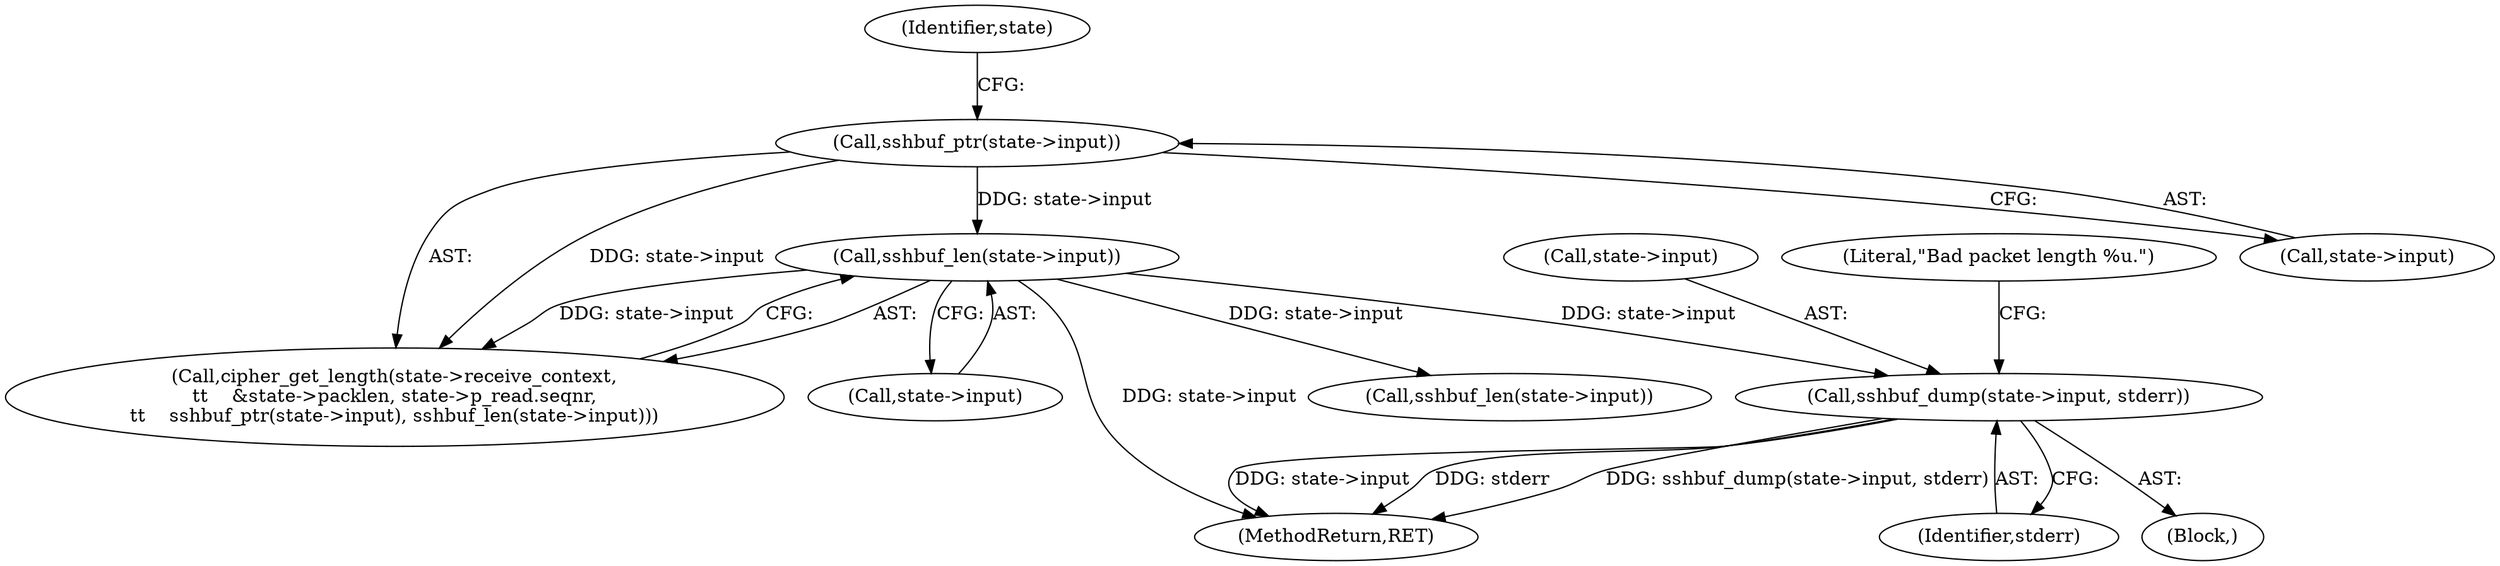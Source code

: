 digraph "0_mindrot_28652bca29046f62c7045e933e6b931de1d16737_0@pointer" {
"1000298" [label="(Call,sshbuf_dump(state->input, stderr))"];
"1000276" [label="(Call,sshbuf_len(state->input))"];
"1000272" [label="(Call,sshbuf_ptr(state->input))"];
"1000259" [label="(Call,cipher_get_length(state->receive_context,\n\t\t    &state->packlen, state->p_read.seqnr,\n\t\t    sshbuf_ptr(state->input), sshbuf_len(state->input)))"];
"1000298" [label="(Call,sshbuf_dump(state->input, stderr))"];
"1000278" [label="(Identifier,state)"];
"1000297" [label="(Block,)"];
"1000302" [label="(Identifier,stderr)"];
"1001011" [label="(MethodReturn,RET)"];
"1000299" [label="(Call,state->input)"];
"1000277" [label="(Call,state->input)"];
"1000504" [label="(Call,sshbuf_len(state->input))"];
"1000304" [label="(Literal,\"Bad packet length %u.\")"];
"1000273" [label="(Call,state->input)"];
"1000272" [label="(Call,sshbuf_ptr(state->input))"];
"1000276" [label="(Call,sshbuf_len(state->input))"];
"1000298" -> "1000297"  [label="AST: "];
"1000298" -> "1000302"  [label="CFG: "];
"1000299" -> "1000298"  [label="AST: "];
"1000302" -> "1000298"  [label="AST: "];
"1000304" -> "1000298"  [label="CFG: "];
"1000298" -> "1001011"  [label="DDG: sshbuf_dump(state->input, stderr)"];
"1000298" -> "1001011"  [label="DDG: state->input"];
"1000298" -> "1001011"  [label="DDG: stderr"];
"1000276" -> "1000298"  [label="DDG: state->input"];
"1000276" -> "1000259"  [label="AST: "];
"1000276" -> "1000277"  [label="CFG: "];
"1000277" -> "1000276"  [label="AST: "];
"1000259" -> "1000276"  [label="CFG: "];
"1000276" -> "1001011"  [label="DDG: state->input"];
"1000276" -> "1000259"  [label="DDG: state->input"];
"1000272" -> "1000276"  [label="DDG: state->input"];
"1000276" -> "1000504"  [label="DDG: state->input"];
"1000272" -> "1000259"  [label="AST: "];
"1000272" -> "1000273"  [label="CFG: "];
"1000273" -> "1000272"  [label="AST: "];
"1000278" -> "1000272"  [label="CFG: "];
"1000272" -> "1000259"  [label="DDG: state->input"];
}
